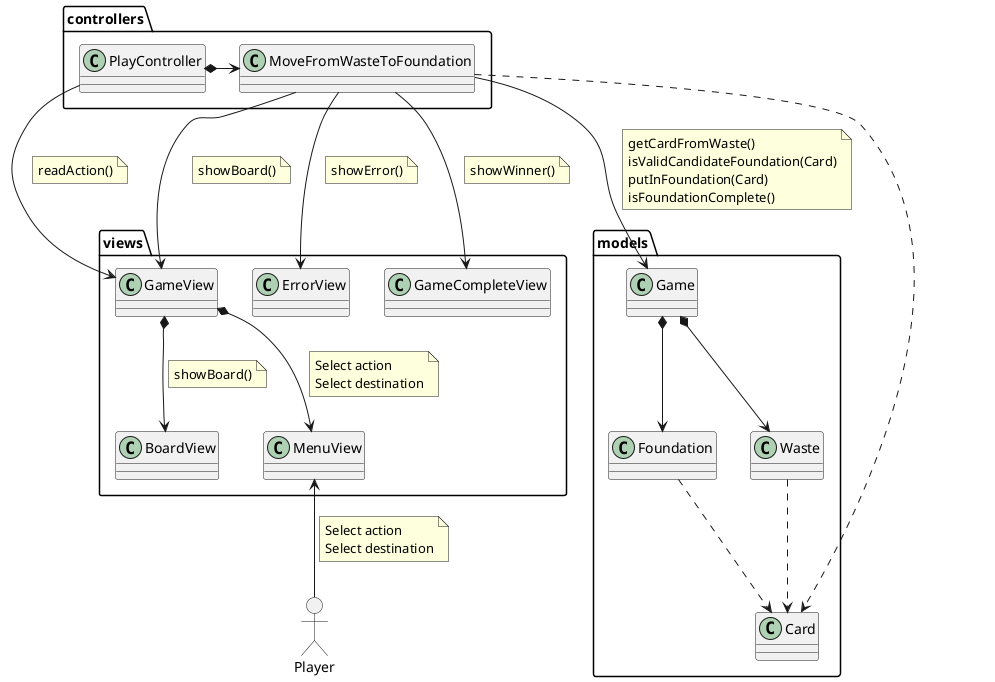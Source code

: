 @startuml UCAnalysis_MoveFromWasteToFoundation

mix_actor Player

package views {
    class MenuView
    class GameCompleteView
    class ErrorView
    class GameView
    class BoardView

    GameView *--> BoardView
    note on link: showBoard()

    GameView *--> MenuView
    note on link: Select action\nSelect destination
}

package controllers {
    class PlayController
    class MoveFromWasteToFoundation
    PlayController *-right-> MoveFromWasteToFoundation
}

package models {
    class Game
    class Card
    class Waste
    class Foundation
    Waste ..> Card
    Foundation ..> Card
    Game *-->Waste
    Game *-->Foundation
}

MoveFromWasteToFoundation ..> Card

Player -up-> MenuView
note on link: Select action\
\nSelect destination


PlayController --> GameView
note on link: readAction()

MoveFromWasteToFoundation --> ErrorView
note on link: showError()

MoveFromWasteToFoundation --> GameView
note on link: showBoard()

MoveFromWasteToFoundation -down-> Game
note on link: getCardFromWaste()\nisValidCandidateFoundation(Card)\nputInFoundation(Card)\nisFoundationComplete()

MoveFromWasteToFoundation --> GameCompleteView 
note on link: showWinner()

@enduml